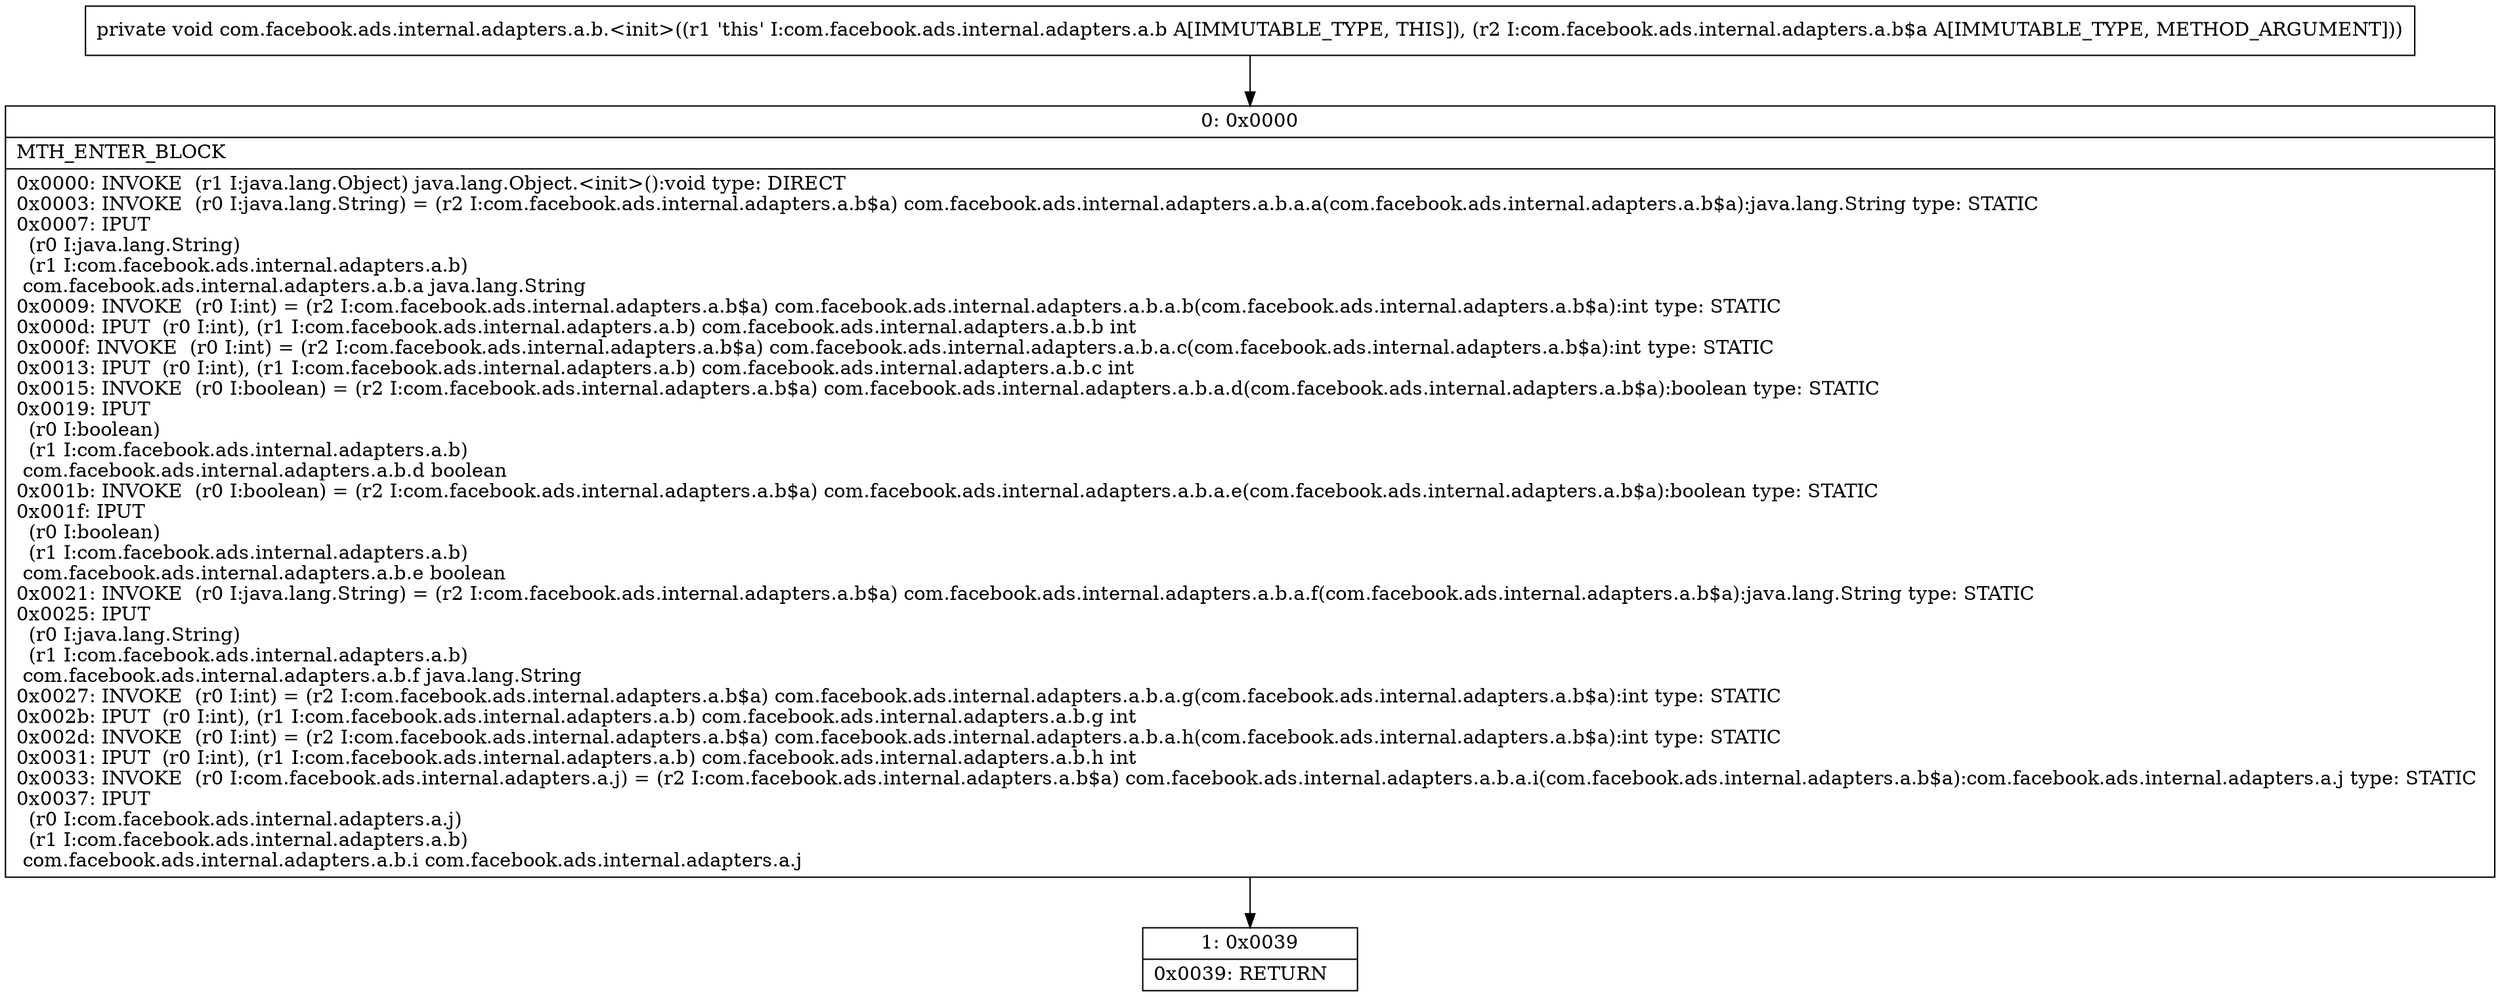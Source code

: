 digraph "CFG forcom.facebook.ads.internal.adapters.a.b.\<init\>(Lcom\/facebook\/ads\/internal\/adapters\/a\/b$a;)V" {
Node_0 [shape=record,label="{0\:\ 0x0000|MTH_ENTER_BLOCK\l|0x0000: INVOKE  (r1 I:java.lang.Object) java.lang.Object.\<init\>():void type: DIRECT \l0x0003: INVOKE  (r0 I:java.lang.String) = (r2 I:com.facebook.ads.internal.adapters.a.b$a) com.facebook.ads.internal.adapters.a.b.a.a(com.facebook.ads.internal.adapters.a.b$a):java.lang.String type: STATIC \l0x0007: IPUT  \l  (r0 I:java.lang.String)\l  (r1 I:com.facebook.ads.internal.adapters.a.b)\l com.facebook.ads.internal.adapters.a.b.a java.lang.String \l0x0009: INVOKE  (r0 I:int) = (r2 I:com.facebook.ads.internal.adapters.a.b$a) com.facebook.ads.internal.adapters.a.b.a.b(com.facebook.ads.internal.adapters.a.b$a):int type: STATIC \l0x000d: IPUT  (r0 I:int), (r1 I:com.facebook.ads.internal.adapters.a.b) com.facebook.ads.internal.adapters.a.b.b int \l0x000f: INVOKE  (r0 I:int) = (r2 I:com.facebook.ads.internal.adapters.a.b$a) com.facebook.ads.internal.adapters.a.b.a.c(com.facebook.ads.internal.adapters.a.b$a):int type: STATIC \l0x0013: IPUT  (r0 I:int), (r1 I:com.facebook.ads.internal.adapters.a.b) com.facebook.ads.internal.adapters.a.b.c int \l0x0015: INVOKE  (r0 I:boolean) = (r2 I:com.facebook.ads.internal.adapters.a.b$a) com.facebook.ads.internal.adapters.a.b.a.d(com.facebook.ads.internal.adapters.a.b$a):boolean type: STATIC \l0x0019: IPUT  \l  (r0 I:boolean)\l  (r1 I:com.facebook.ads.internal.adapters.a.b)\l com.facebook.ads.internal.adapters.a.b.d boolean \l0x001b: INVOKE  (r0 I:boolean) = (r2 I:com.facebook.ads.internal.adapters.a.b$a) com.facebook.ads.internal.adapters.a.b.a.e(com.facebook.ads.internal.adapters.a.b$a):boolean type: STATIC \l0x001f: IPUT  \l  (r0 I:boolean)\l  (r1 I:com.facebook.ads.internal.adapters.a.b)\l com.facebook.ads.internal.adapters.a.b.e boolean \l0x0021: INVOKE  (r0 I:java.lang.String) = (r2 I:com.facebook.ads.internal.adapters.a.b$a) com.facebook.ads.internal.adapters.a.b.a.f(com.facebook.ads.internal.adapters.a.b$a):java.lang.String type: STATIC \l0x0025: IPUT  \l  (r0 I:java.lang.String)\l  (r1 I:com.facebook.ads.internal.adapters.a.b)\l com.facebook.ads.internal.adapters.a.b.f java.lang.String \l0x0027: INVOKE  (r0 I:int) = (r2 I:com.facebook.ads.internal.adapters.a.b$a) com.facebook.ads.internal.adapters.a.b.a.g(com.facebook.ads.internal.adapters.a.b$a):int type: STATIC \l0x002b: IPUT  (r0 I:int), (r1 I:com.facebook.ads.internal.adapters.a.b) com.facebook.ads.internal.adapters.a.b.g int \l0x002d: INVOKE  (r0 I:int) = (r2 I:com.facebook.ads.internal.adapters.a.b$a) com.facebook.ads.internal.adapters.a.b.a.h(com.facebook.ads.internal.adapters.a.b$a):int type: STATIC \l0x0031: IPUT  (r0 I:int), (r1 I:com.facebook.ads.internal.adapters.a.b) com.facebook.ads.internal.adapters.a.b.h int \l0x0033: INVOKE  (r0 I:com.facebook.ads.internal.adapters.a.j) = (r2 I:com.facebook.ads.internal.adapters.a.b$a) com.facebook.ads.internal.adapters.a.b.a.i(com.facebook.ads.internal.adapters.a.b$a):com.facebook.ads.internal.adapters.a.j type: STATIC \l0x0037: IPUT  \l  (r0 I:com.facebook.ads.internal.adapters.a.j)\l  (r1 I:com.facebook.ads.internal.adapters.a.b)\l com.facebook.ads.internal.adapters.a.b.i com.facebook.ads.internal.adapters.a.j \l}"];
Node_1 [shape=record,label="{1\:\ 0x0039|0x0039: RETURN   \l}"];
MethodNode[shape=record,label="{private void com.facebook.ads.internal.adapters.a.b.\<init\>((r1 'this' I:com.facebook.ads.internal.adapters.a.b A[IMMUTABLE_TYPE, THIS]), (r2 I:com.facebook.ads.internal.adapters.a.b$a A[IMMUTABLE_TYPE, METHOD_ARGUMENT])) }"];
MethodNode -> Node_0;
Node_0 -> Node_1;
}

